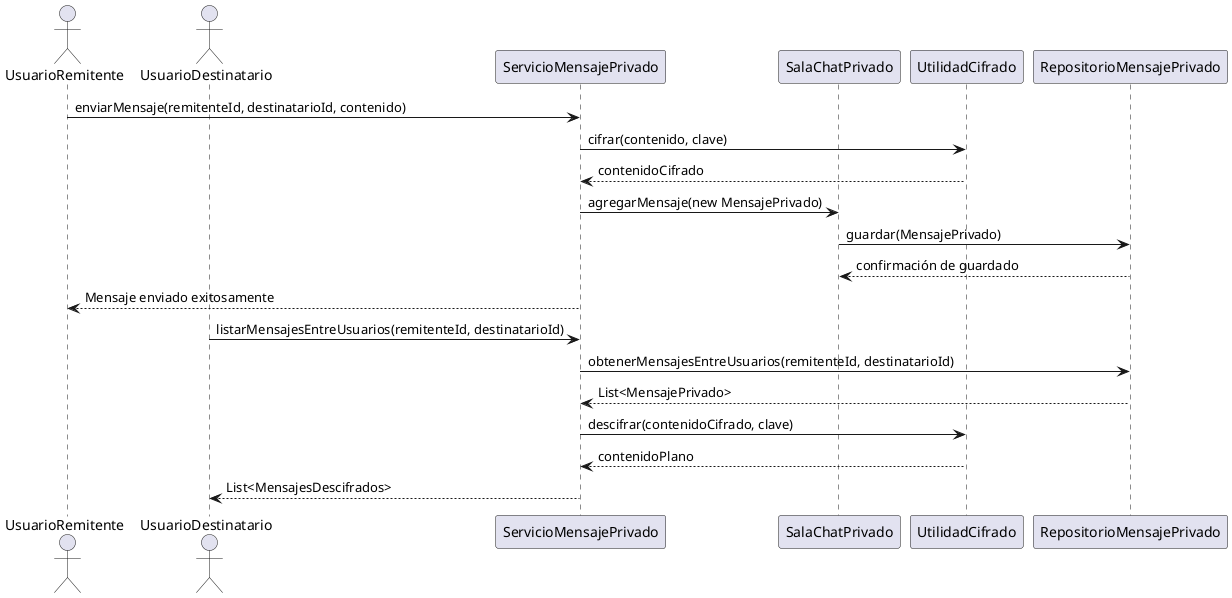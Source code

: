 @startuml
actor UsuarioRemitente as remitente
actor UsuarioDestinatario as destinatario
participant ServicioMensajePrivado as servicio
participant SalaChatPrivado as sala
participant UtilidadCifrado as cifrado
participant RepositorioMensajePrivado as repositorio

remitente -> servicio : enviarMensaje(remitenteId, destinatarioId, contenido)
servicio -> cifrado : cifrar(contenido, clave)
cifrado --> servicio : contenidoCifrado
servicio -> sala : agregarMensaje(new MensajePrivado)
sala -> repositorio : guardar(MensajePrivado)
repositorio --> sala : confirmación de guardado
servicio --> remitente : Mensaje enviado exitosamente

destinatario -> servicio : listarMensajesEntreUsuarios(remitenteId, destinatarioId)
servicio -> repositorio : obtenerMensajesEntreUsuarios(remitenteId, destinatarioId)
repositorio --> servicio : List<MensajePrivado>
servicio -> cifrado : descifrar(contenidoCifrado, clave)
cifrado --> servicio : contenidoPlano
servicio --> destinatario : List<MensajesDescifrados>
@enduml
